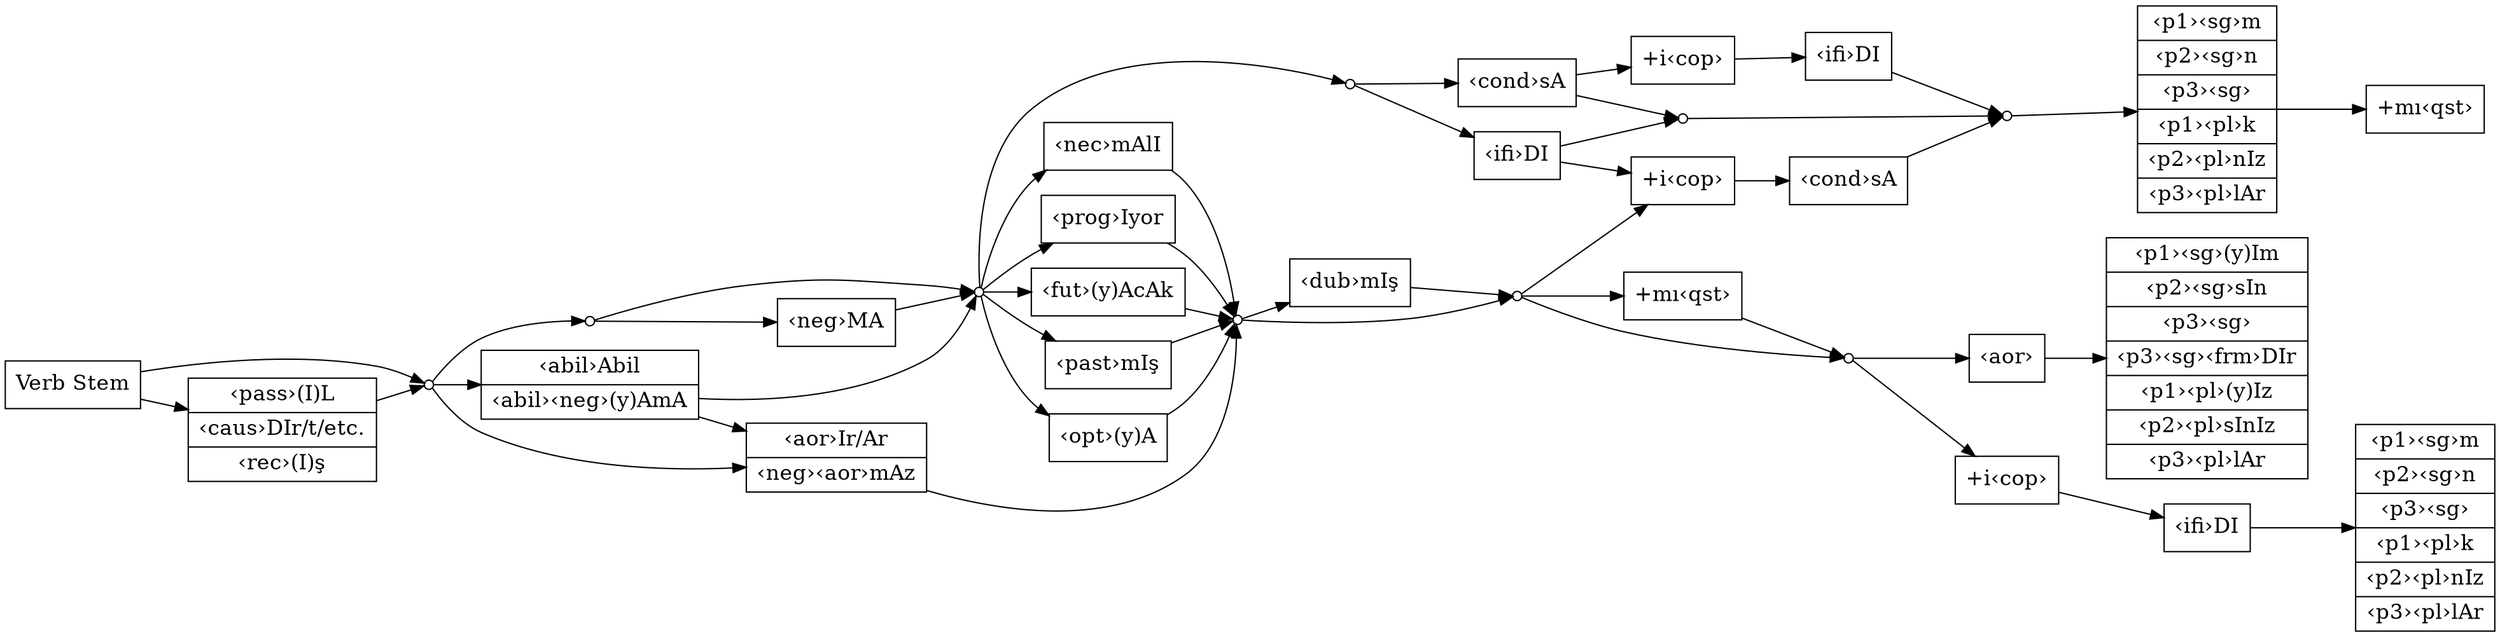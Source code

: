 digraph g {

	graph [
		rankdir = "LR"
	];

	node [
		fontsize = "16"
		shape = "ellipse"
	];
	
	edge [
	];

	"V-INFL" [
		label = "Verb Stem"
		shape = "record"
	];

	"V-DERIV" [
		label = "<f0> ‹pass›(I)L| <f1> ‹caus›DIr/t/etc. | <f2> ‹rec›(I)ş"
		shape = "record"
	];

	"V-INFL-COMMON" [
		shape = circle
		label = ""
		height=.1,width=.1
	]


	"V-TENSE-MA" [
		shape = circle
		label = ""
		height=.1,width=.1
	]

	"V-TENSE-MA-NEG" [
		label = "‹neg›MA"
		shape = "record"
	];

	"V-TENSE-ABIL" [
		label = "<f0> ‹abil›Abil |<f1> ‹abil›‹neg›(y)AmA"
		shape = "record"
	]

	"V-IFI-COND" [
		shape = circle, //diamond
		//style=filled
		//label="V-IFI-COND"
		label = ""
		height=.1,width=.1
	];

	"V-COND" [
		label = "‹cond›sA"
		shape = "record"
	];

	"V-IFI" [
		label = "‹ifi›DI"
		shape = "record"
	];

	"V-IFI-COND-COMMON" [
		shape = circle
		label = ""
		height=.1,width=.1
	] ;

	"V-IFI-COP" [
		label = "+i‹cop›"
		shape = record
	] ;

	"V-COND-COP" [
		label = "+i‹cop›"
		shape = record
	] ;

	"V-IFI-COP-COND" [
		label = "‹cond›sA"
		shape = record
	] ;

	"V-COND-COP-IFI" [
		label = "‹ifi›DI"
		shape = "record"
	] ;

	"V-IFI-COND-COMMON2" [
		shape = circle
		label = ""
		height=.1,width=.1
	] ;

	"V-IFI-COND-PERS" [
		label = "<f0> ‹p1›‹sg›m |<f1> ‹p2›‹sg›n |<f2> ‹p3›‹sg› |<f3> ‹p1›‹pl›k |<f4> ‹p2›‹pl›nIz |<f5> ‹p3›‹pl›lAr"
		shape = "record"
	] ;

	"V-IFI-COND-PERS-MI" [
		label = "+mı‹qst›"
		shape = "record"
	] ;

	"V-AOR" [
		label = "<f0> ‹aor›Ir/Ar |<f1> ‹neg›‹aor›mAz"
		shape = "record"
	];

	"V-INFL-PRE-COP" [
		shape = circle
		label = ""
		height=.1,width=.1
	] ;

	"V-TENSE-MA-COMMON" [
		//label = "<f0> ‹prog›Iyor |<f1> ‹fut›(y)AcAk |<f2> ‹past›mIş |<f3> ‹opt›(y)A |<f4> ‹nec›mAlI"
		//shape = "record"
		shape = circle
		label = ""
		height=.1,width=.1
	] ;

	"V-PROG" [
		label = "‹prog›Iyor"
		shape = record
	] ;

	"V-FUT" [
		label = "‹fut›(y)AcAk"
		shape = record
	] ;

	"V-PAST" [
		label = "‹past›mIş"
		shape = record
	] ;
	
	"V-OPT" [
		label = "‹opt›(y)A"
		shape = record
	] ;
	
	"V-NEC" [
		label = "‹nec›mAlI"
		shape = record
	] ;

	"V-DUB" [
		label = "‹dub›mIş"
		shape = record
	] ;

	"V-DUB-COMMON" [
		shape = circle
		label = ""
		height=.1,width=.1
	] ;

	"V-MI" [
		label = "+mı‹qst›"
		shape = record
	] ;

	"V-MI-COMMON" [
		shape = circle
		label = ""
		height=.1,width=.1
	] ;

	"V-COP" [
		label = "+i‹cop›"
		shape = record
	] ;

	"V-COP-IFI" [
		label = "‹ifi›DI"
		shape = record
	] ;

	"V-COP-IFI-PERS" [
		label = "<f0> ‹p1›‹sg›m |<f1> ‹p2›‹sg›n |<f2> ‹p3›‹sg› |<f3> ‹p1›‹pl›k |<f4> ‹p2›‹pl›nIz |<f5> ‹p3›‹pl›lAr"
		shape = "record"
	] ;

	"V-COP-AOR" [
		label = "‹aor›"
		shape = "record"
	] ;

	"V-COP-AOR-PERS" [
		label = "<f0> ‹p1›‹sg›(y)Im |<f1> ‹p2›‹sg›sIn |<f2> ‹p3›‹sg› |<f3> ‹p3›‹sg›‹frm›DIr |<f4> ‹p1›‹pl›(y)Iz |<f5> ‹p2›‹pl›sInIz |<f6> ‹p3›‹pl›lAr"
		shape = "record"
	] ;



	"V-INFL" -> "V-DERIV" ;
	"V-INFL" -> "V-INFL-COMMON" ;
	"V-DERIV" -> "V-INFL-COMMON" ;

	"V-INFL-COMMON" -> "V-TENSE-MA" ;

	"V-TENSE-MA" -> "V-TENSE-MA-COMMON" ;
	"V-TENSE-MA" -> "V-TENSE-MA-NEG" ;

	"V-INFL-COMMON" -> "V-TENSE-ABIL" ;
	"V-TENSE-ABIL" -> "V-TENSE-MA-COMMON" ;
	"V-TENSE-ABIL" -> "V-AOR" ;

	"V-INFL-COMMON" -> "V-AOR" ;
	"V-AOR" -> "V-INFL-PRE-COP" ;

	"V-TENSE-MA-NEG" -> "V-TENSE-MA-COMMON";
	"V-TENSE-MA-COMMON" -> "V-IFI-COND" ;
	"V-TENSE-MA-COMMON" -> "V-PROG" ;
	"V-TENSE-MA-COMMON" -> "V-FUT" ;
	"V-TENSE-MA-COMMON" -> "V-PAST" ;
	"V-TENSE-MA-COMMON" -> "V-OPT" ;
	"V-TENSE-MA-COMMON" -> "V-NEC" ;

	"V-IFI-COND" -> "V-IFI" ;
	"V-IFI-COND" -> "V-COND" ;

	"V-IFI" -> "V-IFI-COND-COMMON" ;
	"V-COND" -> "V-IFI-COND-COMMON" ;
	"V-IFI" -> "V-IFI-COP" ;
	"V-COND" -> "V-COND-COP" ;
	"V-IFI-COP" -> "V-IFI-COP-COND" ;
	"V-COND-COP" -> "V-COND-COP-IFI" ;
	"V-IFI-COP-COND" -> "V-IFI-COND-COMMON2" ;
	"V-COND-COP-IFI" -> "V-IFI-COND-COMMON2" ;
	"V-IFI-COND-COMMON" -> "V-IFI-COND-COMMON2" ;
	"V-IFI-COND-COMMON2" -> "V-IFI-COND-PERS" ;
	"V-IFI-COND-PERS" -> "V-IFI-COND-PERS-MI" ;


	"V-PROG" -> "V-INFL-PRE-COP" ;
	"V-FUT" -> "V-INFL-PRE-COP" ;
	"V-PAST" -> "V-INFL-PRE-COP" ;
	"V-OPT" -> "V-INFL-PRE-COP" ;
	"V-NEC" -> "V-INFL-PRE-COP" ;

	"V-INFL-PRE-COP" -> "V-DUB" ;
	"V-DUB" -> "V-DUB-COMMON" ;
	"V-INFL-PRE-COP" -> "V-DUB-COMMON" ;
	"V-DUB-COMMON" -> "V-IFI-COP" ;

	"V-DUB-COMMON" -> "V-MI" ;
	"V-DUB-COMMON" -> "V-MI-COMMON" ;
	"V-MI" -> "V-MI-COMMON" ;

	"V-MI-COMMON" -> "V-COP" ;
	"V-COP" -> "V-COP-IFI" ;
	"V-COP-IFI" -> "V-COP-IFI-PERS" ;
	"V-MI-COMMON" -> "V-COP-AOR" ;
	"V-COP-AOR" -> "V-COP-AOR-PERS" ;
}
